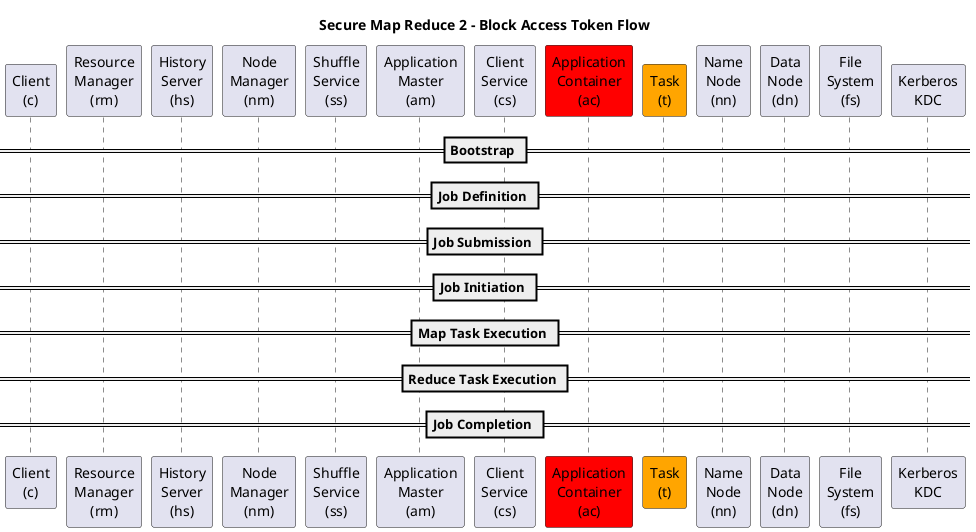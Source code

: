 @startuml
title Secure Map Reduce 2 - Block Access Token Flow
autonumber
'hide footbox

participant "Client\n(c)" as C
participant "Resource\nManager\n(rm)" as RM
participant "History\nServer\n(hs)" as HS
participant "Node\nManager\n(nm)" as NM
participant "Shuffle\nService\n(ss)" as SS
participant "Application\nMaster\n(am)" as AM
participant "Client\nService\n(cs)" as CS
participant "Application\nContainer\n(ac)" as AC #red
participant "Task\n(t)" as T #orange
participant "Name\nNode\n(nn)" as NN
participant "Data\nNode\n(dn)" as DN
participant "File\nSystem\n(fs)" as FS
participant "Kerberos\nKDC" as KDC

  'note over C,KDC #green: QUESTION ?

== Bootstrap ==

== Job Definition ==

== Job Submission ==

== Job Initiation ==

== Map Task Execution ==

== Reduce Task Execution ==

== Job Completion ==

@enduml